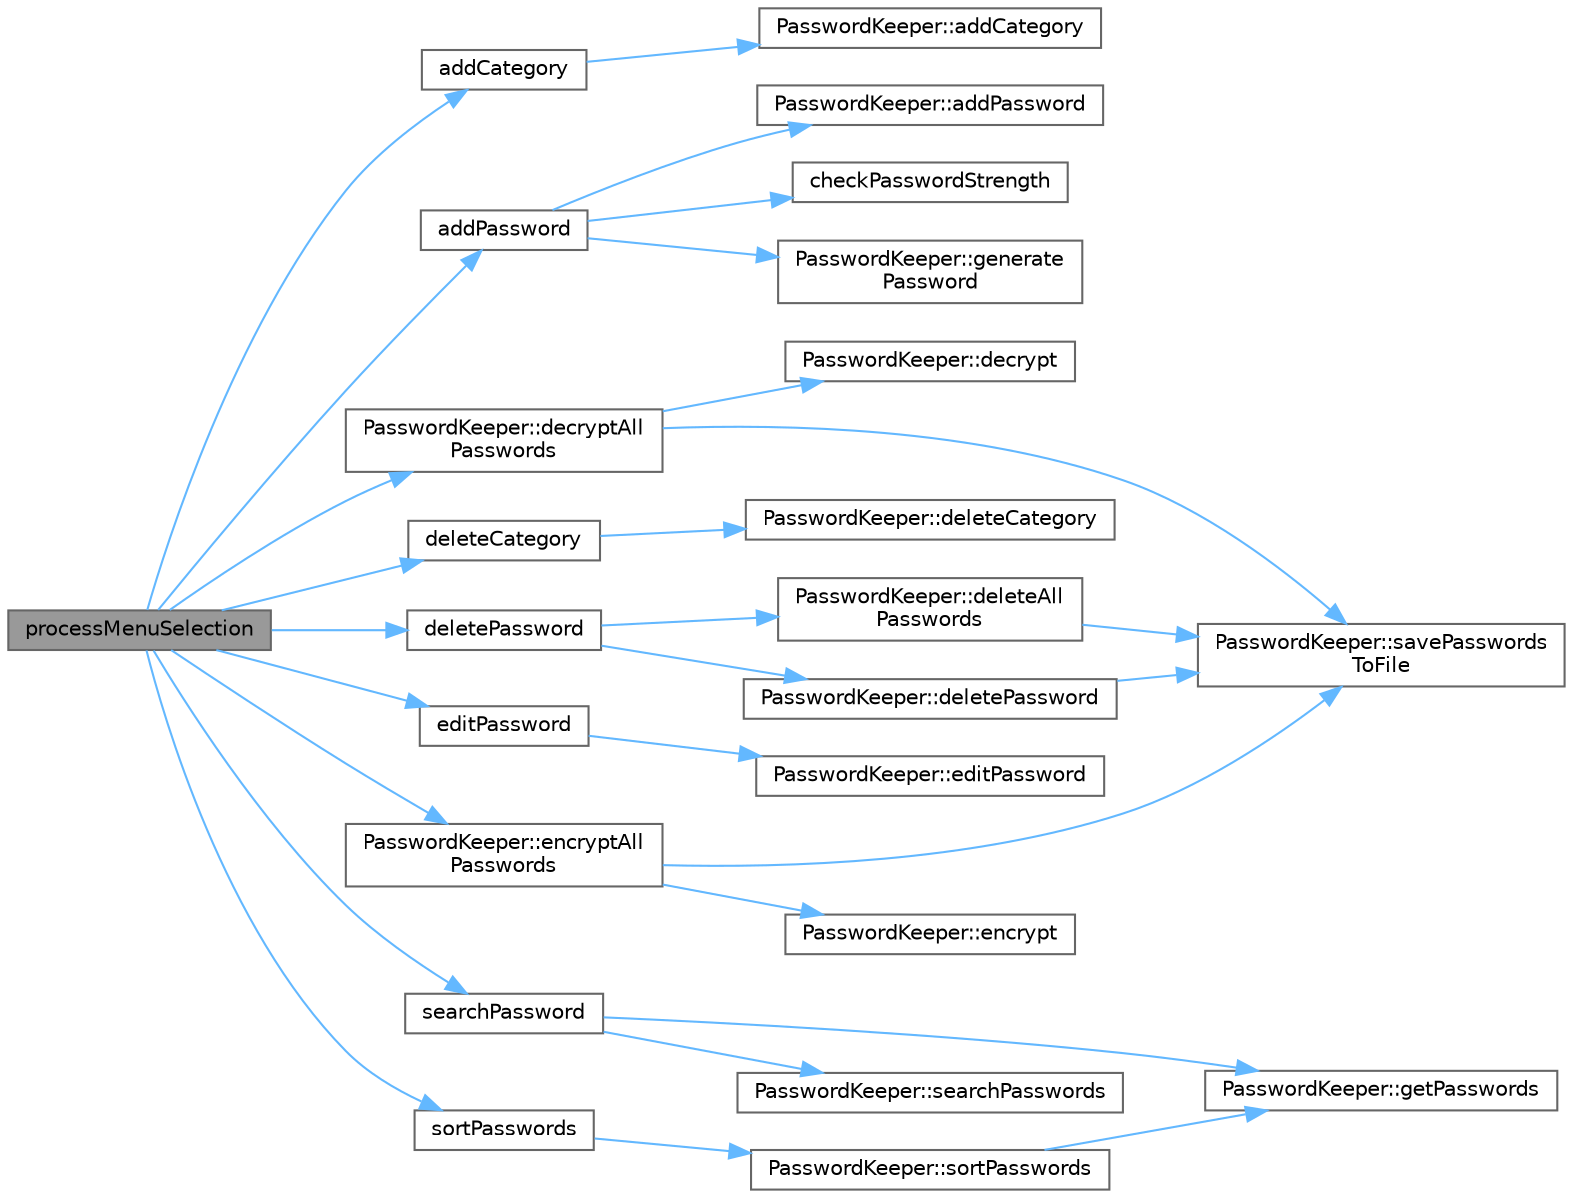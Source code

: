 digraph "processMenuSelection"
{
 // LATEX_PDF_SIZE
  bgcolor="transparent";
  edge [fontname=Helvetica,fontsize=10,labelfontname=Helvetica,labelfontsize=10];
  node [fontname=Helvetica,fontsize=10,shape=box,height=0.2,width=0.4];
  rankdir="LR";
  Node1 [id="Node000001",label="processMenuSelection",height=0.2,width=0.4,color="gray40", fillcolor="grey60", style="filled", fontcolor="black",tooltip="Calls functions from options in the menu."];
  Node1 -> Node2 [id="edge1_Node000001_Node000002",color="steelblue1",style="solid",tooltip=" "];
  Node2 [id="Node000002",label="addCategory",height=0.2,width=0.4,color="grey40", fillcolor="white", style="filled",URL="$main_8cpp.html#ac98b1ae230629466f2ab343b50638276",tooltip="Adds a new category."];
  Node2 -> Node3 [id="edge2_Node000002_Node000003",color="steelblue1",style="solid",tooltip=" "];
  Node3 [id="Node000003",label="PasswordKeeper::addCategory",height=0.2,width=0.4,color="grey40", fillcolor="white", style="filled",URL="$class_password_keeper.html#acca6267b334b6e5d25efd01c6bcd5e2b",tooltip="Adds a new category."];
  Node1 -> Node4 [id="edge3_Node000001_Node000004",color="steelblue1",style="solid",tooltip=" "];
  Node4 [id="Node000004",label="addPassword",height=0.2,width=0.4,color="grey40", fillcolor="white", style="filled",URL="$main_8cpp.html#a22708052cffbdaa10d3030fca87e1c41",tooltip="Adds a password to the data storage."];
  Node4 -> Node5 [id="edge4_Node000004_Node000005",color="steelblue1",style="solid",tooltip=" "];
  Node5 [id="Node000005",label="PasswordKeeper::addPassword",height=0.2,width=0.4,color="grey40", fillcolor="white", style="filled",URL="$class_password_keeper.html#adf972382122cf23c5144d0082b78dc22",tooltip="Adds a new password entry to the password keeper."];
  Node4 -> Node6 [id="edge5_Node000004_Node000006",color="steelblue1",style="solid",tooltip=" "];
  Node6 [id="Node000006",label="checkPasswordStrength",height=0.2,width=0.4,color="grey40", fillcolor="white", style="filled",URL="$main_8cpp.html#abea1bdba367311a6e8e9b05327353ed4",tooltip="Checks the strength of a password."];
  Node4 -> Node7 [id="edge6_Node000004_Node000007",color="steelblue1",style="solid",tooltip=" "];
  Node7 [id="Node000007",label="PasswordKeeper::generate\lPassword",height=0.2,width=0.4,color="grey40", fillcolor="white", style="filled",URL="$class_password_keeper.html#a5239b05ff173f453f928abf87e49d07a",tooltip="Generates a random password."];
  Node1 -> Node8 [id="edge7_Node000001_Node000008",color="steelblue1",style="solid",tooltip=" "];
  Node8 [id="Node000008",label="PasswordKeeper::decryptAll\lPasswords",height=0.2,width=0.4,color="grey40", fillcolor="white", style="filled",URL="$class_password_keeper.html#a7a74f4b3a7c0b0e9131df1ef50fc6a25",tooltip="Decrypts all the password entries."];
  Node8 -> Node9 [id="edge8_Node000008_Node000009",color="steelblue1",style="solid",tooltip=" "];
  Node9 [id="Node000009",label="PasswordKeeper::decrypt",height=0.2,width=0.4,color="grey40", fillcolor="white", style="filled",URL="$class_password_keeper.html#a63b9370bfe7bbd6fcee6047e1d068d41",tooltip="Decrypts a given encrypted password."];
  Node8 -> Node10 [id="edge9_Node000008_Node000010",color="steelblue1",style="solid",tooltip=" "];
  Node10 [id="Node000010",label="PasswordKeeper::savePasswords\lToFile",height=0.2,width=0.4,color="grey40", fillcolor="white", style="filled",URL="$class_password_keeper.html#a969bf0ac11f42577b3edd11689e21cf4",tooltip="Saves the password entries to the source file."];
  Node1 -> Node11 [id="edge10_Node000001_Node000011",color="steelblue1",style="solid",tooltip=" "];
  Node11 [id="Node000011",label="deleteCategory",height=0.2,width=0.4,color="grey40", fillcolor="white", style="filled",URL="$main_8cpp.html#a6255851c3b664f01a232dbcdef619551",tooltip="Deletes a category."];
  Node11 -> Node12 [id="edge11_Node000011_Node000012",color="steelblue1",style="solid",tooltip=" "];
  Node12 [id="Node000012",label="PasswordKeeper::deleteCategory",height=0.2,width=0.4,color="grey40", fillcolor="white", style="filled",URL="$class_password_keeper.html#ab540b9122e8a0777c6a800d9dc1ab35f",tooltip="Deletes a category."];
  Node1 -> Node13 [id="edge12_Node000001_Node000013",color="steelblue1",style="solid",tooltip=" "];
  Node13 [id="Node000013",label="deletePassword",height=0.2,width=0.4,color="grey40", fillcolor="white", style="filled",URL="$main_8cpp.html#a4edc04ae7dcfa80b059197c0228c4baa",tooltip="Deletes a password."];
  Node13 -> Node14 [id="edge13_Node000013_Node000014",color="steelblue1",style="solid",tooltip=" "];
  Node14 [id="Node000014",label="PasswordKeeper::deleteAll\lPasswords",height=0.2,width=0.4,color="grey40", fillcolor="white", style="filled",URL="$class_password_keeper.html#a168a97473a0e617b7bbd7993c35b0534",tooltip="Deletes all password entries."];
  Node14 -> Node10 [id="edge14_Node000014_Node000010",color="steelblue1",style="solid",tooltip=" "];
  Node13 -> Node15 [id="edge15_Node000013_Node000015",color="steelblue1",style="solid",tooltip=" "];
  Node15 [id="Node000015",label="PasswordKeeper::deletePassword",height=0.2,width=0.4,color="grey40", fillcolor="white", style="filled",URL="$class_password_keeper.html#a2194316ec0634ffea1dadc8fd20c5825",tooltip="Deletes a password entry."];
  Node15 -> Node10 [id="edge16_Node000015_Node000010",color="steelblue1",style="solid",tooltip=" "];
  Node1 -> Node16 [id="edge17_Node000001_Node000016",color="steelblue1",style="solid",tooltip=" "];
  Node16 [id="Node000016",label="editPassword",height=0.2,width=0.4,color="grey40", fillcolor="white", style="filled",URL="$main_8cpp.html#aff1629312c387e3d4c256605b833d596",tooltip="Edits an existing password."];
  Node16 -> Node17 [id="edge18_Node000016_Node000017",color="steelblue1",style="solid",tooltip=" "];
  Node17 [id="Node000017",label="PasswordKeeper::editPassword",height=0.2,width=0.4,color="grey40", fillcolor="white", style="filled",URL="$class_password_keeper.html#a20d143ab0e1afc447a03ee4286028a75",tooltip="Edits the password of a given entry."];
  Node1 -> Node18 [id="edge19_Node000001_Node000018",color="steelblue1",style="solid",tooltip=" "];
  Node18 [id="Node000018",label="PasswordKeeper::encryptAll\lPasswords",height=0.2,width=0.4,color="grey40", fillcolor="white", style="filled",URL="$class_password_keeper.html#a114d4356d48713e23d76536c1bf80bf9",tooltip="Encrypts all the password entries."];
  Node18 -> Node19 [id="edge20_Node000018_Node000019",color="steelblue1",style="solid",tooltip=" "];
  Node19 [id="Node000019",label="PasswordKeeper::encrypt",height=0.2,width=0.4,color="grey40", fillcolor="white", style="filled",URL="$class_password_keeper.html#a6913fb9217051a58c126c01292518c90",tooltip="Encrypts a given password."];
  Node18 -> Node10 [id="edge21_Node000018_Node000010",color="steelblue1",style="solid",tooltip=" "];
  Node1 -> Node20 [id="edge22_Node000001_Node000020",color="steelblue1",style="solid",tooltip=" "];
  Node20 [id="Node000020",label="searchPassword",height=0.2,width=0.4,color="grey40", fillcolor="white", style="filled",URL="$main_8cpp.html#a089fa8be154930faa208db7032d5a885",tooltip="Searches for a password."];
  Node20 -> Node21 [id="edge23_Node000020_Node000021",color="steelblue1",style="solid",tooltip=" "];
  Node21 [id="Node000021",label="PasswordKeeper::getPasswords",height=0.2,width=0.4,color="grey40", fillcolor="white", style="filled",URL="$class_password_keeper.html#a366eff2b86d8d5931a69cfb03715fd64",tooltip="Gets the vector of password entries."];
  Node20 -> Node22 [id="edge24_Node000020_Node000022",color="steelblue1",style="solid",tooltip=" "];
  Node22 [id="Node000022",label="PasswordKeeper::searchPasswords",height=0.2,width=0.4,color="grey40", fillcolor="white", style="filled",URL="$class_password_keeper.html#a468b2c66cf9484d90bd39aaf63e9e3cd",tooltip="Searches for password entries matching a given query."];
  Node1 -> Node23 [id="edge25_Node000001_Node000023",color="steelblue1",style="solid",tooltip=" "];
  Node23 [id="Node000023",label="sortPasswords",height=0.2,width=0.4,color="grey40", fillcolor="white", style="filled",URL="$main_8cpp.html#ae11d04752cbe0c602acf4378c5d55f8e",tooltip="Sorts the passwords based on the provided sorting criteria."];
  Node23 -> Node24 [id="edge26_Node000023_Node000024",color="steelblue1",style="solid",tooltip=" "];
  Node24 [id="Node000024",label="PasswordKeeper::sortPasswords",height=0.2,width=0.4,color="grey40", fillcolor="white", style="filled",URL="$class_password_keeper.html#ab24c4eaf2e7db3688e4777f2437ffee6",tooltip="Sorts the password entries based on a given criteria."];
  Node24 -> Node21 [id="edge27_Node000024_Node000021",color="steelblue1",style="solid",tooltip=" "];
}
